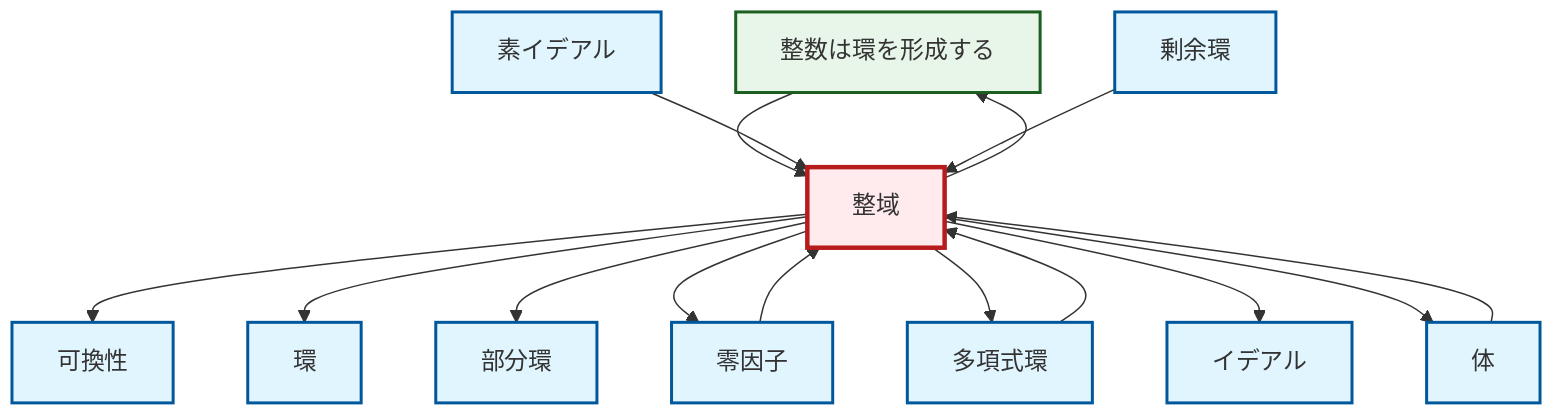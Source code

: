 graph TD
    classDef definition fill:#e1f5fe,stroke:#01579b,stroke-width:2px
    classDef theorem fill:#f3e5f5,stroke:#4a148c,stroke-width:2px
    classDef axiom fill:#fff3e0,stroke:#e65100,stroke-width:2px
    classDef example fill:#e8f5e9,stroke:#1b5e20,stroke-width:2px
    classDef current fill:#ffebee,stroke:#b71c1c,stroke-width:3px
    def-ring["環"]:::definition
    def-subring["部分環"]:::definition
    ex-integers-ring["整数は環を形成する"]:::example
    def-zero-divisor["零因子"]:::definition
    def-quotient-ring["剰余環"]:::definition
    def-polynomial-ring["多項式環"]:::definition
    def-integral-domain["整域"]:::definition
    def-field["体"]:::definition
    def-ideal["イデアル"]:::definition
    def-prime-ideal["素イデアル"]:::definition
    def-commutativity["可換性"]:::definition
    ex-integers-ring --> def-integral-domain
    def-integral-domain --> def-commutativity
    def-prime-ideal --> def-integral-domain
    def-zero-divisor --> def-integral-domain
    def-quotient-ring --> def-integral-domain
    def-field --> def-integral-domain
    def-integral-domain --> def-ring
    def-integral-domain --> def-subring
    def-integral-domain --> def-zero-divisor
    def-integral-domain --> def-polynomial-ring
    def-integral-domain --> ex-integers-ring
    def-polynomial-ring --> def-integral-domain
    def-integral-domain --> def-ideal
    def-integral-domain --> def-field
    class def-integral-domain current